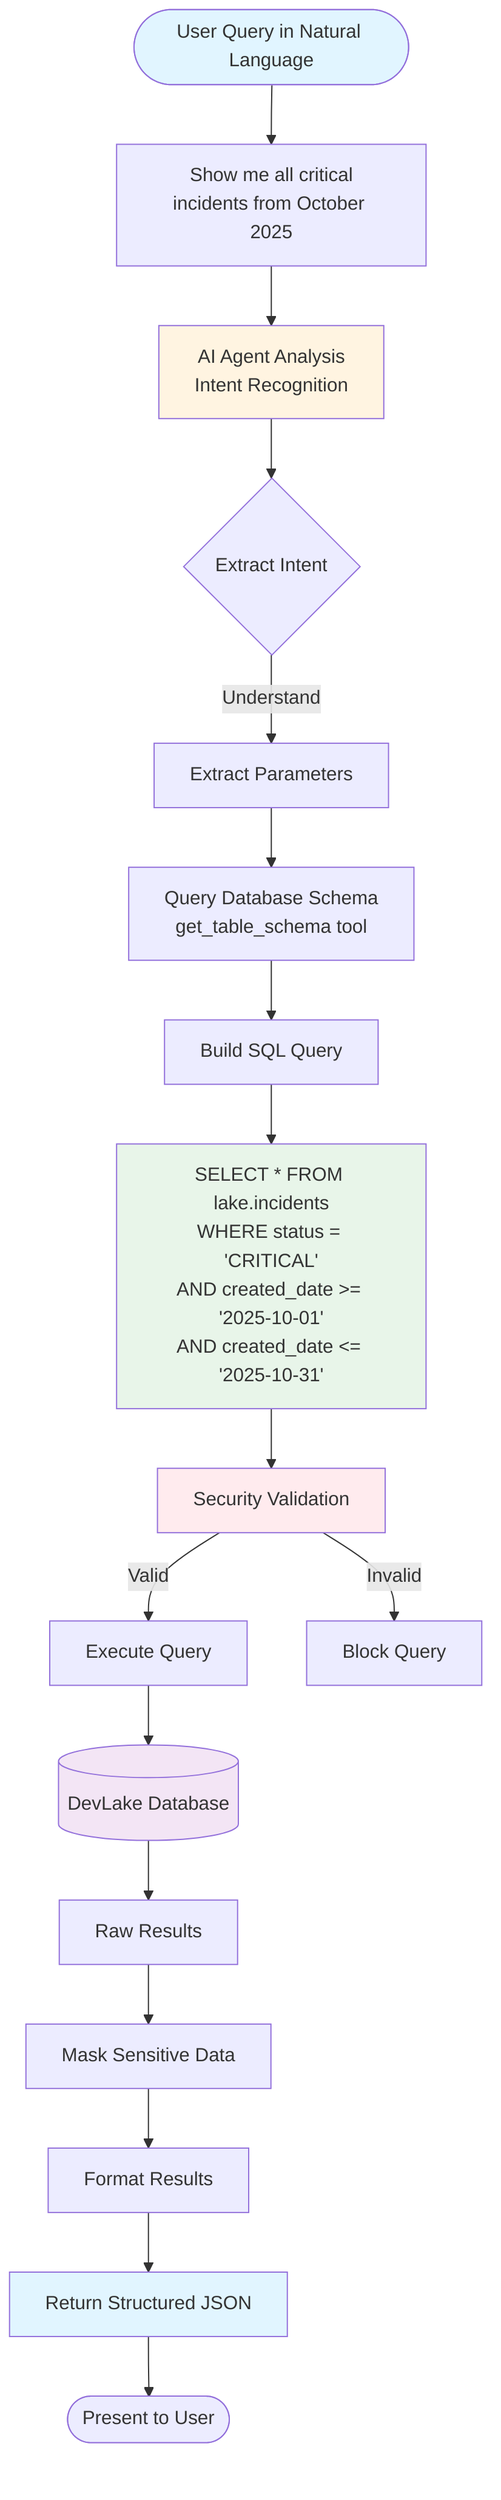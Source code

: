 flowchart TD
    START([User Query in Natural Language]) --> NL["Show me all critical<br/>incidents from October 2025"]
    
    NL --> AI[AI Agent Analysis<br/>Intent Recognition]
    
    AI --> INTENT{Extract Intent}
    INTENT -->|Understand| PARAMS[Extract Parameters]
    PARAMS --> SCHEMA[Query Database Schema<br/>get_table_schema tool]
    
    SCHEMA --> BUILD[Build SQL Query]
    BUILD --> SQL["SELECT * FROM lake.incidents<br/>WHERE status = 'CRITICAL'<br/>AND created_date >= '2025-10-01'<br/>AND created_date <= '2025-10-31'"]
    
    SQL --> VALIDATE[Security Validation]
    VALIDATE -->|Valid| EXEC[Execute Query]
    VALIDATE -->|Invalid| BLOCK[Block Query]
    
    EXEC --> DB[(DevLake Database)]
    DB --> RESULTS[Raw Results]
    
    RESULTS --> MASK[Mask Sensitive Data]
    MASK --> FORMAT[Format Results]
    FORMAT --> RESPONSE["Return Structured JSON"]
    
    RESPONSE --> USER([Present to User])
    
    style START fill:#e1f5ff
    style AI fill:#fff4e1
    style SQL fill:#e8f5e9
    style VALIDATE fill:#ffebee
    style DB fill:#f3e5f5
    style RESPONSE fill:#e1f5ff